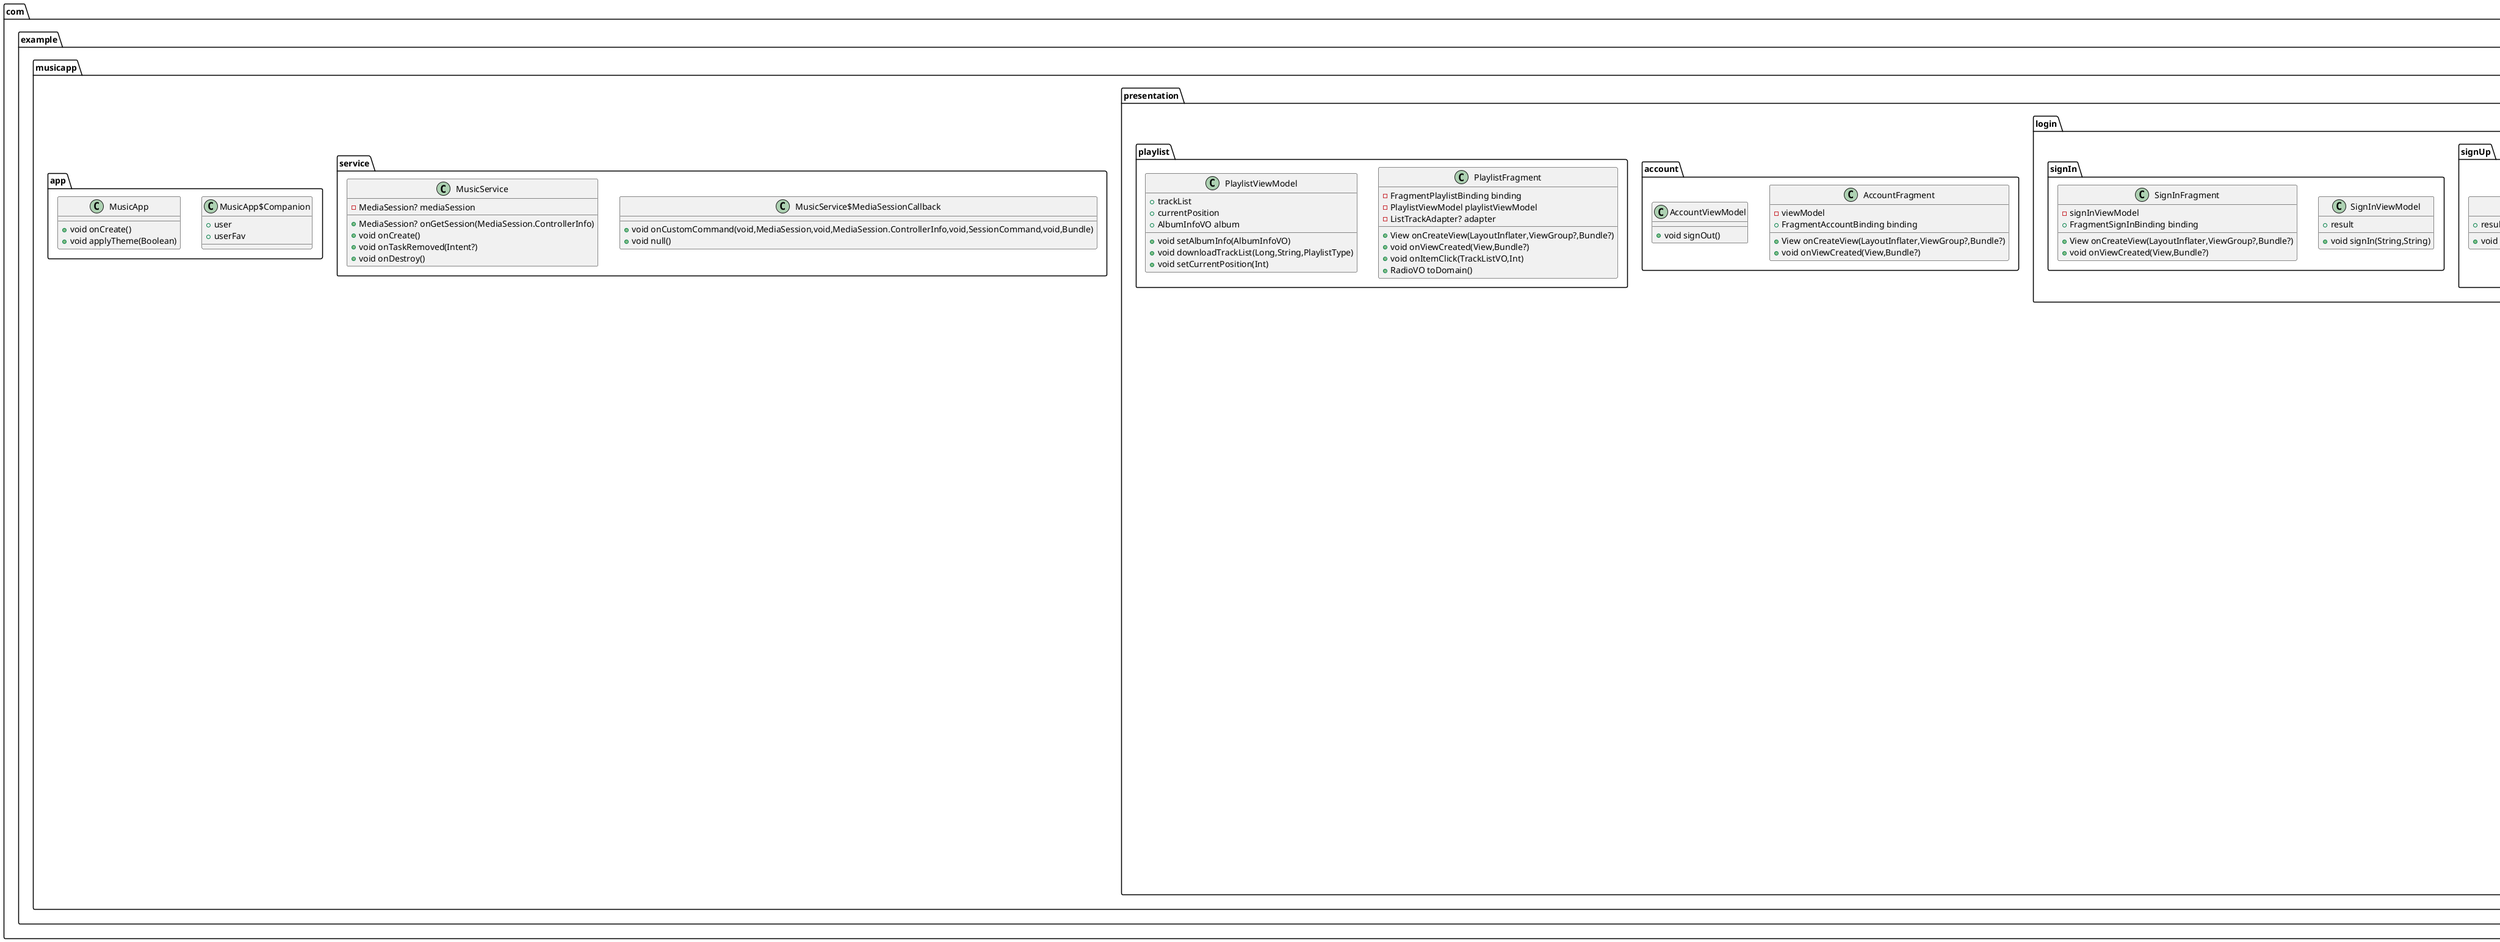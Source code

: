 @startuml
class com.example.musicapp.presentation.utils.SpaceItemDecorationUtil {
+ void getItemOffsets(Rect,View,RecyclerView,RecyclerView.State)
}

class com.example.musicapp.presentation.home.PlaylistAdapter {
}
class com.example.musicapp.presentation.home.PlaylistViewHolder {
}
interface com.example.musicapp.presentation.home.Clickable {
+ void onItemClicked(RadioVO)
}

class com.example.musicapp.service.MusicService$MediaSessionCallback {
+ void onCustomCommand(void,MediaSession,void,MediaSession.ControllerInfo,void,SessionCommand,void,Bundle)
+ void null()
}

class com.example.musicapp.service.MusicService {
- MediaSession? mediaSession
+ MediaSession? onGetSession(MediaSession.ControllerInfo)
+ void onCreate()
+ void onTaskRemoved(Intent?)
+ void onDestroy()
}


class com.example.musicapp.presentation.search.SearchFragment {
- FragmentSearchBinding binding
- SearchViewModel searchViewModel
- ListTrackAdapter? adapter
-  searchAdapter
-  musicApp
+ void onCreateView(void,LayoutInflater,ViewGroup?,void,Bundle?)
+ void null()
+ void onItemClick(TrackListVO,Int)
+ void onViewCreated(View,Bundle?)
- void hideKeyboard()
+ void onItemClick(SearchRequestVO)
}


class com.example.musicapp.presentation.search.VerticalSpaceItemDecoration {
+ void getItemOffsets(void,Rect,void,View,void,RecyclerView,void,RecyclerView.State)
+ void null()
}

class com.example.musicapp.app.MusicApp$Companion {
+  user
+  userFav
}

class com.example.musicapp.app.MusicApp {
+ void onCreate()
+ void applyTheme(Boolean)
}

class com.example.musicapp.presentation.home.HomeViewModel {
}
class com.example.musicapp.presentation.artist.ArtistFragmentViewModel {
}
class com.example.musicapp.presentation.main.MainActivityViewModel {
}
enum com.example.musicapp.presentation.main.LoopinType {
+ LoopinType nextLoopType()
}

class com.example.musicapp.presentation.artist.ArtistFragment {
- FragmentArtstCardBinding binding
- ArtistFragmentViewModel artistFragmentViewModel
- ListTrackAdapter? adapter
+  artist_id
+ View onCreateView(LayoutInflater,ViewGroup?,Bundle?)
+ void onViewCreated(View,Bundle?)
- void initArtistCard(Long)
+ void onItemClick(TrackListVO,Int)
+ void onItemClicked(RadioVO)
}


class com.example.musicapp.presentation.main.MainActivity {
- ActivityMainBinding binding
-  sessionToken
- Job? progressBarUpdateJob
-  controllerFuture
- MainActivityViewModel mainActivityViewModel
+  navController
+ void onCreate(Bundle?)
+ void initUser()
+ void startNewTrackList(TrackListVO,Int)
- void initUI()
+ void onStart()
+ void onStop()
+ void onResume()
+ void hidePlayer()
- void initPlayer()
- void changeTrack(CurrentTrackVO)
- void startUpdatingProgressBar()
+ void openArtistProfile(ContributorsDTO)
- String formatTime(Long)
}


class com.example.musicapp.presentation.utils.DiffUtilCallback {
}
class com.example.musicapp.presentation.home.HomeFragment {
- FragmentHomeBinding binding
- HomeViewModel homeViewModel
- ListTrackAdapter? adapter
+ View onCreateView(LayoutInflater,ViewGroup?,Bundle?)
+ void onViewCreated(View,Bundle?)
+ void onItemClick(TrackListVO,Int)
+ void onItemClicked(RadioVO)
}


class com.example.musicapp.presentation.artist.ArtistsAdapter {
}
interface com.example.musicapp.presentation.artist.Clickable {
+ void onItemClick(ContributorsVO)
}

class com.example.musicapp.presentation.artist.ArtistView {
}
class com.example.musicapp.presentation.library.LibraryFragment {
+ FragmentLibraryBinding binding
- ListTrackAdapter? adapter
+ View onCreateView(LayoutInflater,ViewGroup?,Bundle?)
+ void onViewCreated(View,Bundle?)
+ void onItemClick(TrackListVO,Int)
}


class com.example.musicapp.presentation.login.signUp.SignUpFragment {
+ FragmentSignUpBinding binding
+  signUpViewModel
- Uri? imageUri
+ View onCreateView(LayoutInflater,ViewGroup?,Bundle?)
+ void onViewCreated(View,Bundle?)
- void choosePicture()
+ void onActivityResult(Int,Int,Intent?)
}


class com.example.musicapp.presentation.adapter.ListTrackAdapter {
}
interface com.example.musicapp.presentation.adapter.Clickable {
+ void onItemClick(TrackListVO,Int)
}

class com.example.musicapp.presentation.adapter.TrackViewHolder {
}
class com.example.musicapp.presentation.adapter.HeaderViewHoler {
}
class com.example.musicapp.presentation.adapter.null {
+  PLAYLIST_VIEW
+  TRACK_VIEW
}

class com.example.musicapp.presentation.adapter.ViewHolderNotFoundExepction {
}
class com.example.musicapp.presentation.account.AccountFragment {
-  viewModel
+ FragmentAccountBinding binding
+ View onCreateView(LayoutInflater,ViewGroup?,Bundle?)
+ void onViewCreated(View,Bundle?)
}


class com.example.musicapp.presentation.utils.SingleViewTouchableMotionLayout {
-  viewToDetectTouch
-  viewRect
-  touchStarted
+ Boolean onTouchEvent(MotionEvent)
}


class com.example.musicapp.presentation.login.signUp.SignUpViewModel {
+  result
+ void signUp(String,String,String,String)
}


class com.example.musicapp.presentation.playlist.PlaylistFragment {
- FragmentPlaylistBinding binding
- PlaylistViewModel playlistViewModel
- ListTrackAdapter? adapter
+ View onCreateView(LayoutInflater,ViewGroup?,Bundle?)
+ void onViewCreated(View,Bundle?)
+ void onItemClick(TrackListVO,Int)
+ RadioVO toDomain()
}


class com.example.musicapp.presentation.search.SearchHistoryAdapter {
}
interface com.example.musicapp.presentation.search.Clickable {
+ void onItemClick(SearchRequestVO)
}

class com.example.musicapp.presentation.search.HistoryViewHolder {
+ TextView searchText
}

class com.example.musicapp.presentation.artist.ArtistsBottomSheetFragment$Companion {
+ ArtistsBottomSheetFragment newInstance(List<ContributorsVO>)
}

class com.example.musicapp.presentation.artist.ArtistsBottomSheetFragment {
+ FragmentArtistsBottomSheetBinding binding
+ View? onCreateView(LayoutInflater,ViewGroup?,Bundle?)
+ void onViewCreated(View,Bundle?)
+ Dialog onCreateDialog(Bundle?)
+ Int getTheme()
+ void onItemClick(ContributorsVO)
}


class com.example.musicapp.presentation.login.signIn.SignInViewModel {
+  result
+ void signIn(String,String)
}


class com.example.musicapp.presentation.search.SearchViewModel {
}
class com.example.musicapp.presentation.account.AccountViewModel {
+ void signOut()
}

class com.example.musicapp.presentation.login.signIn.SignInFragment {
-  signInViewModel
+ FragmentSignInBinding binding
+ View onCreateView(LayoutInflater,ViewGroup?,Bundle?)
+ void onViewCreated(View,Bundle?)
}


class com.example.musicapp.presentation.playlist.PlaylistViewModel {
+  trackList
+  currentPosition
+ AlbumInfoVO album
+ void setAlbumInfo(AlbumInfoVO)
+ void downloadTrackList(Long,String,PlaylistType)
+ void setCurrentPosition(Int)
}




com.example.musicapp.presentation.utils.ItemDecoration <|-- com.example.musicapp.presentation.utils.SpaceItemDecorationUtil

@enduml